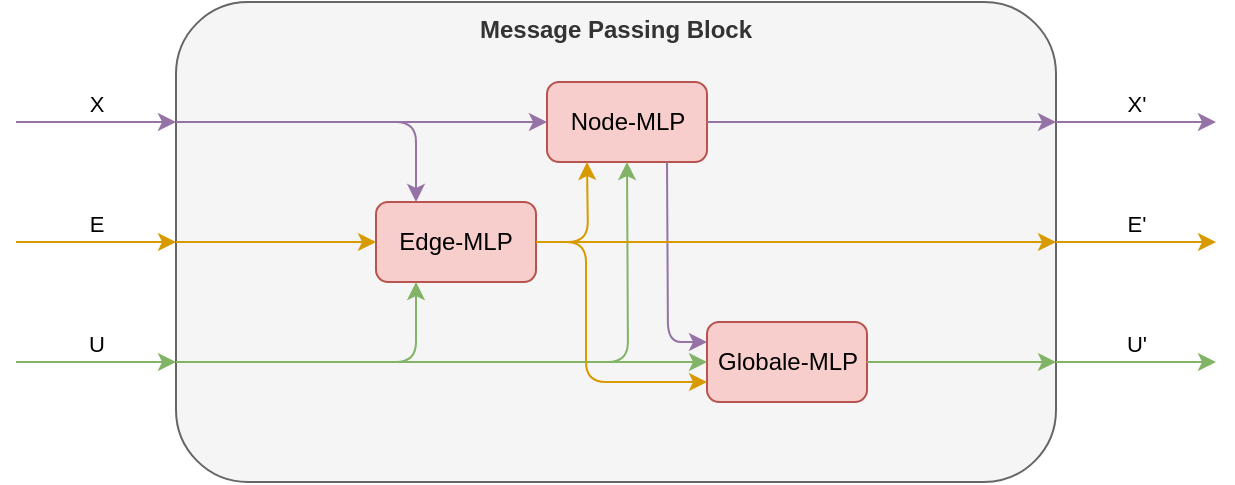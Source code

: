 <mxfile version="15.8.7" type="device"><diagram id="MIkvyEjn7WVvJGON5ib3" name="Page-1"><mxGraphModel dx="760" dy="599" grid="1" gridSize="10" guides="1" tooltips="1" connect="1" arrows="1" fold="1" page="1" pageScale="1" pageWidth="850" pageHeight="1100" math="1" shadow="0"><root><mxCell id="0"/><mxCell id="1" parent="0"/><mxCell id="Oj5RO-ZnI-zTukfXkE9O-32" value="&lt;font style=&quot;font-size: 12px;&quot;&gt;Message Passing Block&lt;/font&gt;" style="rounded=1;whiteSpace=wrap;html=1;fillColor=#f5f5f5;fontColor=#333333;strokeColor=#666666;verticalAlign=top;fontStyle=1;fontSize=12;" parent="1" vertex="1"><mxGeometry x="200" y="110" width="440" height="240" as="geometry"/></mxCell><mxCell id="Oj5RO-ZnI-zTukfXkE9O-33" value="U" style="endArrow=classic;html=1;rounded=0;entryX=0;entryY=0.75;entryDx=0;entryDy=0;verticalAlign=bottom;fillColor=#d5e8d4;strokeColor=#82b366;" parent="1" target="Oj5RO-ZnI-zTukfXkE9O-32" edge="1"><mxGeometry width="50" height="50" relative="1" as="geometry"><mxPoint x="120" y="290" as="sourcePoint"/><mxPoint x="360" y="177.5" as="targetPoint"/></mxGeometry></mxCell><mxCell id="Oj5RO-ZnI-zTukfXkE9O-34" value="X" style="endArrow=classic;html=1;rounded=0;verticalAlign=bottom;entryX=0;entryY=0.25;entryDx=0;entryDy=0;fillColor=#e1d5e7;strokeColor=#9673a6;" parent="1" target="Oj5RO-ZnI-zTukfXkE9O-32" edge="1"><mxGeometry width="50" height="50" relative="1" as="geometry"><mxPoint x="120" y="170" as="sourcePoint"/><mxPoint x="260" y="122.5" as="targetPoint"/></mxGeometry></mxCell><mxCell id="Oj5RO-ZnI-zTukfXkE9O-35" value="E" style="endArrow=classic;html=1;rounded=0;entryX=0;entryY=0.5;entryDx=0;entryDy=0;verticalAlign=bottom;fillColor=#ffe6cc;strokeColor=#d79b00;" parent="1" target="Oj5RO-ZnI-zTukfXkE9O-32" edge="1"><mxGeometry width="50" height="50" relative="1" as="geometry"><mxPoint x="120" y="230" as="sourcePoint"/><mxPoint x="260" y="177.5" as="targetPoint"/></mxGeometry></mxCell><mxCell id="Oj5RO-ZnI-zTukfXkE9O-36" value="X'" style="endArrow=classic;html=1;rounded=0;verticalAlign=bottom;exitX=1;exitY=0.25;exitDx=0;exitDy=0;fillColor=#e1d5e7;strokeColor=#9673a6;" parent="1" source="Oj5RO-ZnI-zTukfXkE9O-32" edge="1"><mxGeometry width="50" height="50" relative="1" as="geometry"><mxPoint x="340" y="132.5" as="sourcePoint"/><mxPoint x="720" y="170" as="targetPoint"/></mxGeometry></mxCell><mxCell id="Oj5RO-ZnI-zTukfXkE9O-37" value="E'" style="endArrow=classic;html=1;rounded=0;verticalAlign=bottom;exitX=1;exitY=0.5;exitDx=0;exitDy=0;fillColor=#ffe6cc;strokeColor=#d79b00;" parent="1" source="Oj5RO-ZnI-zTukfXkE9O-32" edge="1"><mxGeometry width="50" height="50" relative="1" as="geometry"><mxPoint x="449.76" y="132.88" as="sourcePoint"/><mxPoint x="720" y="230" as="targetPoint"/></mxGeometry></mxCell><mxCell id="Oj5RO-ZnI-zTukfXkE9O-38" value="U'" style="endArrow=classic;html=1;rounded=0;exitX=1;exitY=0.75;exitDx=0;exitDy=0;verticalAlign=bottom;fillColor=#d5e8d4;strokeColor=#82b366;" parent="1" source="Oj5RO-ZnI-zTukfXkE9O-32" edge="1"><mxGeometry width="50" height="50" relative="1" as="geometry"><mxPoint x="340" y="222.5" as="sourcePoint"/><mxPoint x="720" y="290" as="targetPoint"/></mxGeometry></mxCell><mxCell id="Oj5RO-ZnI-zTukfXkE9O-39" value="Node-MLP" style="rounded=1;whiteSpace=wrap;html=1;fillColor=#f8cecc;strokeColor=#b85450;" parent="1" vertex="1"><mxGeometry x="385.5" y="150" width="80" height="40" as="geometry"/></mxCell><mxCell id="Oj5RO-ZnI-zTukfXkE9O-40" value="Edge-MLP" style="rounded=1;whiteSpace=wrap;html=1;fillColor=#f8cecc;strokeColor=#b85450;" parent="1" vertex="1"><mxGeometry x="300" y="210" width="80" height="40" as="geometry"/></mxCell><mxCell id="Oj5RO-ZnI-zTukfXkE9O-41" value="Globale-MLP" style="rounded=1;whiteSpace=wrap;html=1;fillColor=#f8cecc;strokeColor=#b85450;" parent="1" vertex="1"><mxGeometry x="465.5" y="270" width="80" height="40" as="geometry"/></mxCell><mxCell id="Oj5RO-ZnI-zTukfXkE9O-42" value="" style="endArrow=classic;html=1;rounded=1;verticalAlign=bottom;entryX=0.25;entryY=0;entryDx=0;entryDy=0;exitX=0;exitY=0.25;exitDx=0;exitDy=0;fillColor=#e1d5e7;strokeColor=#9673a6;" parent="1" source="Oj5RO-ZnI-zTukfXkE9O-32" target="Oj5RO-ZnI-zTukfXkE9O-40" edge="1"><mxGeometry width="50" height="50" relative="1" as="geometry"><mxPoint x="180" y="180" as="sourcePoint"/><mxPoint x="260" y="180" as="targetPoint"/><Array as="points"><mxPoint x="320" y="170"/></Array></mxGeometry></mxCell><mxCell id="Oj5RO-ZnI-zTukfXkE9O-43" value="" style="endArrow=classic;html=1;rounded=1;verticalAlign=bottom;entryX=0;entryY=0.5;entryDx=0;entryDy=0;exitX=0;exitY=0.5;exitDx=0;exitDy=0;fillColor=#ffe6cc;strokeColor=#d79b00;" parent="1" source="Oj5RO-ZnI-zTukfXkE9O-32" target="Oj5RO-ZnI-zTukfXkE9O-40" edge="1"><mxGeometry width="50" height="50" relative="1" as="geometry"><mxPoint x="260" y="180" as="sourcePoint"/><mxPoint x="330" y="225" as="targetPoint"/><Array as="points"/></mxGeometry></mxCell><mxCell id="Oj5RO-ZnI-zTukfXkE9O-44" value="" style="endArrow=classic;html=1;rounded=1;verticalAlign=bottom;entryX=0.25;entryY=1;entryDx=0;entryDy=0;exitX=0;exitY=0.75;exitDx=0;exitDy=0;fillColor=#d5e8d4;strokeColor=#82b366;" parent="1" source="Oj5RO-ZnI-zTukfXkE9O-32" target="Oj5RO-ZnI-zTukfXkE9O-40" edge="1"><mxGeometry width="50" height="50" relative="1" as="geometry"><mxPoint x="260" y="240" as="sourcePoint"/><mxPoint x="310" y="240" as="targetPoint"/><Array as="points"><mxPoint x="320" y="290"/></Array></mxGeometry></mxCell><mxCell id="Oj5RO-ZnI-zTukfXkE9O-45" value="" style="endArrow=classic;html=1;rounded=1;verticalAlign=bottom;entryX=0;entryY=0.5;entryDx=0;entryDy=0;exitX=0;exitY=0.25;exitDx=0;exitDy=0;fillColor=#e1d5e7;strokeColor=#9673a6;" parent="1" source="Oj5RO-ZnI-zTukfXkE9O-32" target="Oj5RO-ZnI-zTukfXkE9O-39" edge="1"><mxGeometry width="50" height="50" relative="1" as="geometry"><mxPoint x="260" y="180" as="sourcePoint"/><mxPoint x="330" y="225" as="targetPoint"/><Array as="points"/></mxGeometry></mxCell><mxCell id="Oj5RO-ZnI-zTukfXkE9O-46" value="" style="endArrow=classic;html=1;rounded=1;verticalAlign=bottom;entryX=0.5;entryY=1;entryDx=0;entryDy=0;exitX=0;exitY=0.75;exitDx=0;exitDy=0;fillColor=#d5e8d4;strokeColor=#82b366;" parent="1" source="Oj5RO-ZnI-zTukfXkE9O-32" target="Oj5RO-ZnI-zTukfXkE9O-39" edge="1"><mxGeometry width="50" height="50" relative="1" as="geometry"><mxPoint x="260" y="300" as="sourcePoint"/><mxPoint x="330" y="255" as="targetPoint"/><Array as="points"><mxPoint x="426" y="290"/></Array></mxGeometry></mxCell><mxCell id="Oj5RO-ZnI-zTukfXkE9O-47" value="" style="endArrow=classic;html=1;rounded=1;verticalAlign=bottom;entryX=0.25;entryY=1;entryDx=0;entryDy=0;exitX=1;exitY=0.5;exitDx=0;exitDy=0;fillColor=#ffe6cc;strokeColor=#d79b00;" parent="1" source="Oj5RO-ZnI-zTukfXkE9O-40" target="Oj5RO-ZnI-zTukfXkE9O-39" edge="1"><mxGeometry width="50" height="50" relative="1" as="geometry"><mxPoint x="260" y="300" as="sourcePoint"/><mxPoint x="435.5" y="195" as="targetPoint"/><Array as="points"><mxPoint x="406" y="230"/></Array></mxGeometry></mxCell><mxCell id="Oj5RO-ZnI-zTukfXkE9O-48" value="" style="endArrow=classic;html=1;rounded=1;verticalAlign=bottom;entryX=0;entryY=0.5;entryDx=0;entryDy=0;exitX=0;exitY=0.75;exitDx=0;exitDy=0;fillColor=#d5e8d4;strokeColor=#82b366;" parent="1" source="Oj5RO-ZnI-zTukfXkE9O-32" target="Oj5RO-ZnI-zTukfXkE9O-41" edge="1"><mxGeometry width="50" height="50" relative="1" as="geometry"><mxPoint x="260" y="300" as="sourcePoint"/><mxPoint x="435.5" y="195" as="targetPoint"/><Array as="points"><mxPoint x="426" y="290"/></Array></mxGeometry></mxCell><mxCell id="Oj5RO-ZnI-zTukfXkE9O-49" value="" style="endArrow=classic;html=1;rounded=1;verticalAlign=bottom;entryX=0;entryY=0.25;entryDx=0;entryDy=0;exitX=0.75;exitY=1;exitDx=0;exitDy=0;fillColor=#e1d5e7;strokeColor=#9673a6;" parent="1" source="Oj5RO-ZnI-zTukfXkE9O-39" target="Oj5RO-ZnI-zTukfXkE9O-41" edge="1"><mxGeometry width="50" height="50" relative="1" as="geometry"><mxPoint x="260" y="300" as="sourcePoint"/><mxPoint x="475.5" y="300" as="targetPoint"/><Array as="points"><mxPoint x="446" y="280"/></Array></mxGeometry></mxCell><mxCell id="Oj5RO-ZnI-zTukfXkE9O-50" value="" style="endArrow=classic;html=1;rounded=1;verticalAlign=bottom;entryX=0;entryY=0.75;entryDx=0;entryDy=0;startSize=6;endFill=1;fillColor=#ffe6cc;strokeColor=#d79b00;" parent="1" target="Oj5RO-ZnI-zTukfXkE9O-41" edge="1"><mxGeometry width="50" height="50" relative="1" as="geometry"><mxPoint x="380" y="230" as="sourcePoint"/><mxPoint x="415.5" y="195" as="targetPoint"/><Array as="points"><mxPoint x="405" y="230"/><mxPoint x="405" y="300"/></Array></mxGeometry></mxCell><mxCell id="Oj5RO-ZnI-zTukfXkE9O-51" value="" style="endArrow=classic;html=1;rounded=1;verticalAlign=bottom;startSize=6;endFill=1;exitX=1;exitY=0.5;exitDx=0;exitDy=0;fillColor=#ffe6cc;strokeColor=#d79b00;entryX=1;entryY=0.5;entryDx=0;entryDy=0;" parent="1" source="Oj5RO-ZnI-zTukfXkE9O-40" edge="1" target="Oj5RO-ZnI-zTukfXkE9O-32"><mxGeometry width="50" height="50" relative="1" as="geometry"><mxPoint x="390" y="240" as="sourcePoint"/><mxPoint x="600" y="230" as="targetPoint"/><Array as="points"/></mxGeometry></mxCell><mxCell id="Oj5RO-ZnI-zTukfXkE9O-52" value="" style="endArrow=classic;html=1;rounded=1;verticalAlign=bottom;startSize=6;endFill=1;exitX=1;exitY=0.5;exitDx=0;exitDy=0;entryX=1;entryY=0.25;entryDx=0;entryDy=0;fillColor=#e1d5e7;strokeColor=#9673a6;" parent="1" source="Oj5RO-ZnI-zTukfXkE9O-39" target="Oj5RO-ZnI-zTukfXkE9O-32" edge="1"><mxGeometry width="50" height="50" relative="1" as="geometry"><mxPoint x="390" y="240" as="sourcePoint"/><mxPoint x="610" y="240" as="targetPoint"/><Array as="points"/></mxGeometry></mxCell><mxCell id="Oj5RO-ZnI-zTukfXkE9O-53" value="" style="endArrow=classic;html=1;rounded=1;verticalAlign=bottom;startSize=6;endFill=1;exitX=1;exitY=0.5;exitDx=0;exitDy=0;entryX=1;entryY=0.75;entryDx=0;entryDy=0;fillColor=#d5e8d4;strokeColor=#82b366;" parent="1" source="Oj5RO-ZnI-zTukfXkE9O-41" target="Oj5RO-ZnI-zTukfXkE9O-32" edge="1"><mxGeometry width="50" height="50" relative="1" as="geometry"><mxPoint x="475.5" y="180" as="sourcePoint"/><mxPoint x="611" y="180" as="targetPoint"/><Array as="points"/></mxGeometry></mxCell></root></mxGraphModel></diagram></mxfile>